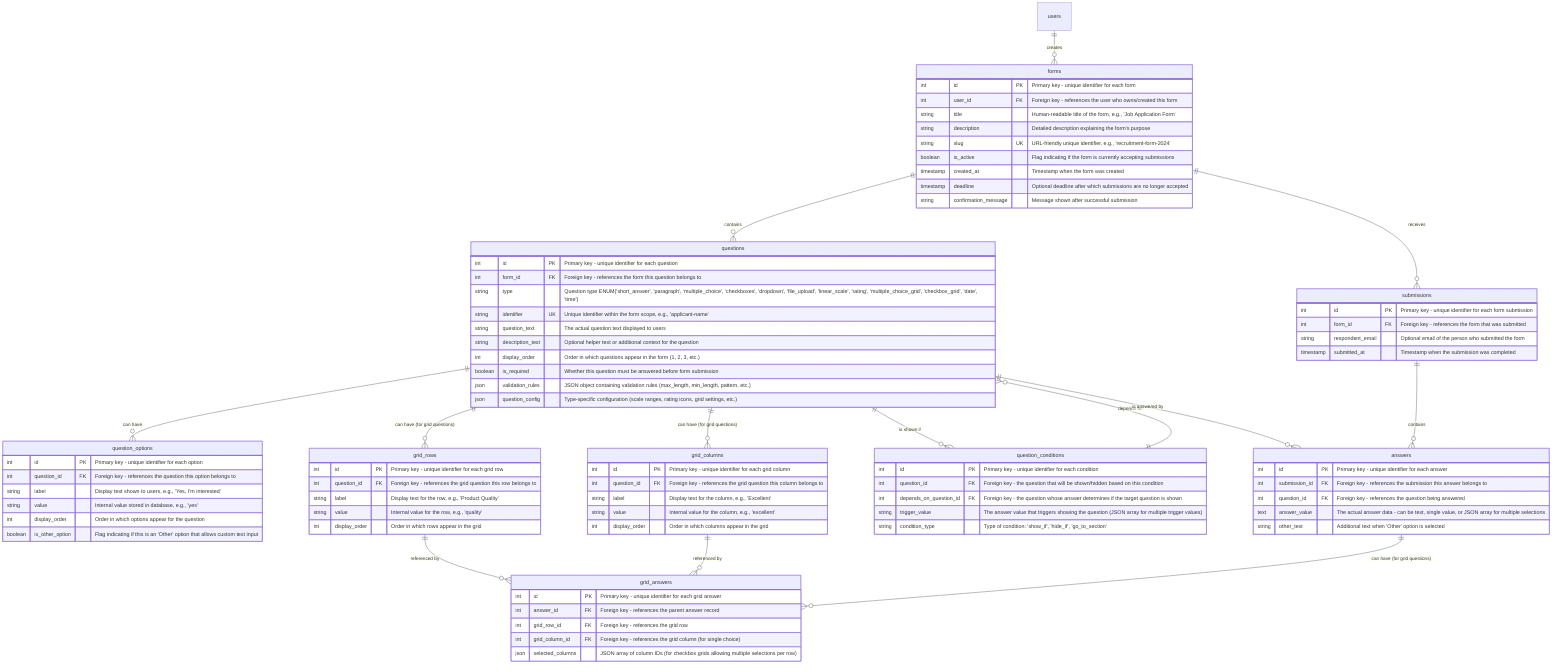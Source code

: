 erDiagram
    forms {
        int id PK "Primary key - unique identifier for each form"
        int user_id FK "Foreign key - references the user who owns/created this form"
        string title "Human-readable title of the form, e.g., 'Job Application Form'"
        string description "Detailed description explaining the form's purpose"
        string slug UK "URL-friendly unique identifier, e.g., 'recruitment-form-2024'"
        boolean is_active "Flag indicating if the form is currently accepting submissions"
        timestamp created_at "Timestamp when the form was created"
        timestamp deadline "Optional deadline after which submissions are no longer accepted"
        string confirmation_message "Message shown after successful submission"
    }

    questions {
        int id PK "Primary key - unique identifier for each question"
        int form_id FK "Foreign key - references the form this question belongs to"
        string type "Question type ENUM('short_answer', 'paragraph', 'multiple_choice', 'checkboxes', 'dropdown', 'file_upload', 'linear_scale', 'rating', 'multiple_choice_grid', 'checkbox_grid', 'date', 'time')"
        string identifier UK "Unique identifier within the form scope, e.g., 'applicant-name'"
        string question_text "The actual question text displayed to users"
        string description_text "Optional helper text or additional context for the question"
        int display_order "Order in which questions appear in the form (1, 2, 3, etc.)"
        boolean is_required "Whether this question must be answered before form submission"
        json validation_rules "JSON object containing validation rules (max_length, min_length, pattern, etc.)"
        json question_config "Type-specific configuration (scale ranges, rating icons, grid settings, etc.)"
    }

    question_options {
        int id PK "Primary key - unique identifier for each option"
        int question_id FK "Foreign key - references the question this option belongs to"
        string label "Display text shown to users, e.g., 'Yes, I'm interested'"
        string value "Internal value stored in database, e.g., 'yes'"
        int display_order "Order in which options appear for the question"
        boolean is_other_option "Flag indicating if this is an 'Other' option that allows custom text input"
    }

    grid_rows {
        int id PK "Primary key - unique identifier for each grid row"
        int question_id FK "Foreign key - references the grid question this row belongs to"
        string label "Display text for the row, e.g., 'Product Quality'"
        string value "Internal value for the row, e.g., 'quality'"
        int display_order "Order in which rows appear in the grid"
    }

    grid_columns {
        int id PK "Primary key - unique identifier for each grid column"
        int question_id FK "Foreign key - references the grid question this column belongs to"
        string label "Display text for the column, e.g., 'Excellent'"
        string value "Internal value for the column, e.g., 'excellent'"
        int display_order "Order in which columns appear in the grid"
    }

    question_conditions {
        int id PK "Primary key - unique identifier for each condition"
        int question_id FK "Foreign key - the question that will be shown/hidden based on this condition"
        int depends_on_question_id FK "Foreign key - the question whose answer determines if the target question is shown"
        string trigger_value "The answer value that triggers showing the question (JSON array for multiple trigger values)"
        string condition_type "Type of condition: 'show_if', 'hide_if', 'go_to_section'"
    }

    submissions {
        int id PK "Primary key - unique identifier for each form submission"
        int form_id FK "Foreign key - references the form that was submitted"
        string respondent_email "Optional email of the person who submitted the form"
        timestamp submitted_at "Timestamp when the submission was completed"
    }

    answers {
        int id PK "Primary key - unique identifier for each answer"
        int submission_id FK "Foreign key - references the submission this answer belongs to"
        int question_id FK "Foreign key - references the question being answered"
        text answer_value "The actual answer data - can be text, single value, or JSON array for multiple selections"
        string other_text "Additional text when 'Other' option is selected"
    }

    grid_answers {
        int id PK "Primary key - unique identifier for each grid answer"
        int answer_id FK "Foreign key - references the parent answer record"
        int grid_row_id FK "Foreign key - references the grid row"
        int grid_column_id FK "Foreign key - references the grid column (for single choice)"
        json selected_columns "JSON array of column IDs (for checkbox grids allowing multiple selections per row)"
    }

    %% Relationships
    users ||--o{ forms : "creates"
    forms ||--o{ questions : "contains"
    forms ||--o{ submissions : "receives"
    questions ||--o{ question_options : "can have"
    questions ||--o{ grid_rows : "can have (for grid questions)"
    questions ||--o{ grid_columns : "can have (for grid questions)"
    questions ||--o{ question_conditions : "is shown if"
    questions }o--|| question_conditions : "depends on"
    submissions ||--o{ answers : "contains"
    questions ||--o{ answers : "is answered by"
    answers ||--o{ grid_answers : "can have (for grid questions)"
    grid_rows ||--o{ grid_answers : "referenced by"
    grid_columns ||--o{ grid_answers : "referenced by"